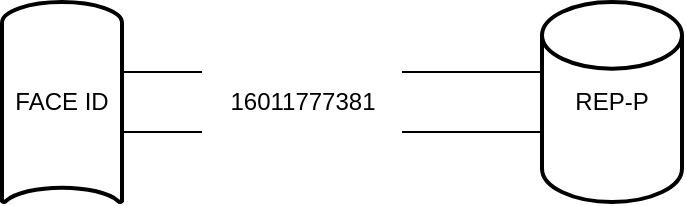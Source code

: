 <mxfile>
    <diagram id="I_BSXLJdLKPPDa6zRZCR" name="Page-1">
        <mxGraphModel dx="540" dy="301" grid="1" gridSize="10" guides="1" tooltips="1" connect="1" arrows="1" fold="1" page="1" pageScale="1" pageWidth="850" pageHeight="1100" math="0" shadow="0">
            <root>
                <mxCell id="0"/>
                <mxCell id="1" parent="0"/>
                <mxCell id="3" value="REP-P" style="strokeWidth=2;html=1;shape=mxgraph.flowchart.database;whiteSpace=wrap;" vertex="1" parent="1">
                    <mxGeometry x="570" y="160" width="70" height="100" as="geometry"/>
                </mxCell>
                <mxCell id="7" value="FACE ID" style="strokeWidth=2;html=1;shape=mxgraph.flowchart.stored_data;whiteSpace=wrap;direction=south;" vertex="1" parent="1">
                    <mxGeometry x="300" y="160" width="60" height="100" as="geometry"/>
                </mxCell>
                <mxCell id="11" value="" style="edgeStyle=none;orthogonalLoop=1;jettySize=auto;html=1;shape=link;width=30;startArrow=none;" edge="1" parent="1" source="12" target="3">
                    <mxGeometry width="80" relative="1" as="geometry">
                        <mxPoint x="370" y="209.68" as="sourcePoint"/>
                        <mxPoint x="450" y="209.68" as="targetPoint"/>
                        <Array as="points"/>
                    </mxGeometry>
                </mxCell>
                <mxCell id="16" value="" style="edgeStyle=none;orthogonalLoop=1;jettySize=auto;html=1;shape=link;width=30;endArrow=none;" edge="1" parent="1" source="7" target="12">
                    <mxGeometry width="80" relative="1" as="geometry">
                        <mxPoint x="360" y="210.0" as="sourcePoint"/>
                        <mxPoint x="570" y="210.0" as="targetPoint"/>
                        <Array as="points"/>
                    </mxGeometry>
                </mxCell>
                <mxCell id="12" value="16011777381" style="text;html=1;align=center;verticalAlign=middle;resizable=0;points=[];autosize=1;strokeColor=none;fillColor=none;" vertex="1" parent="1">
                    <mxGeometry x="400" y="195" width="100" height="30" as="geometry"/>
                </mxCell>
            </root>
        </mxGraphModel>
    </diagram>
</mxfile>
